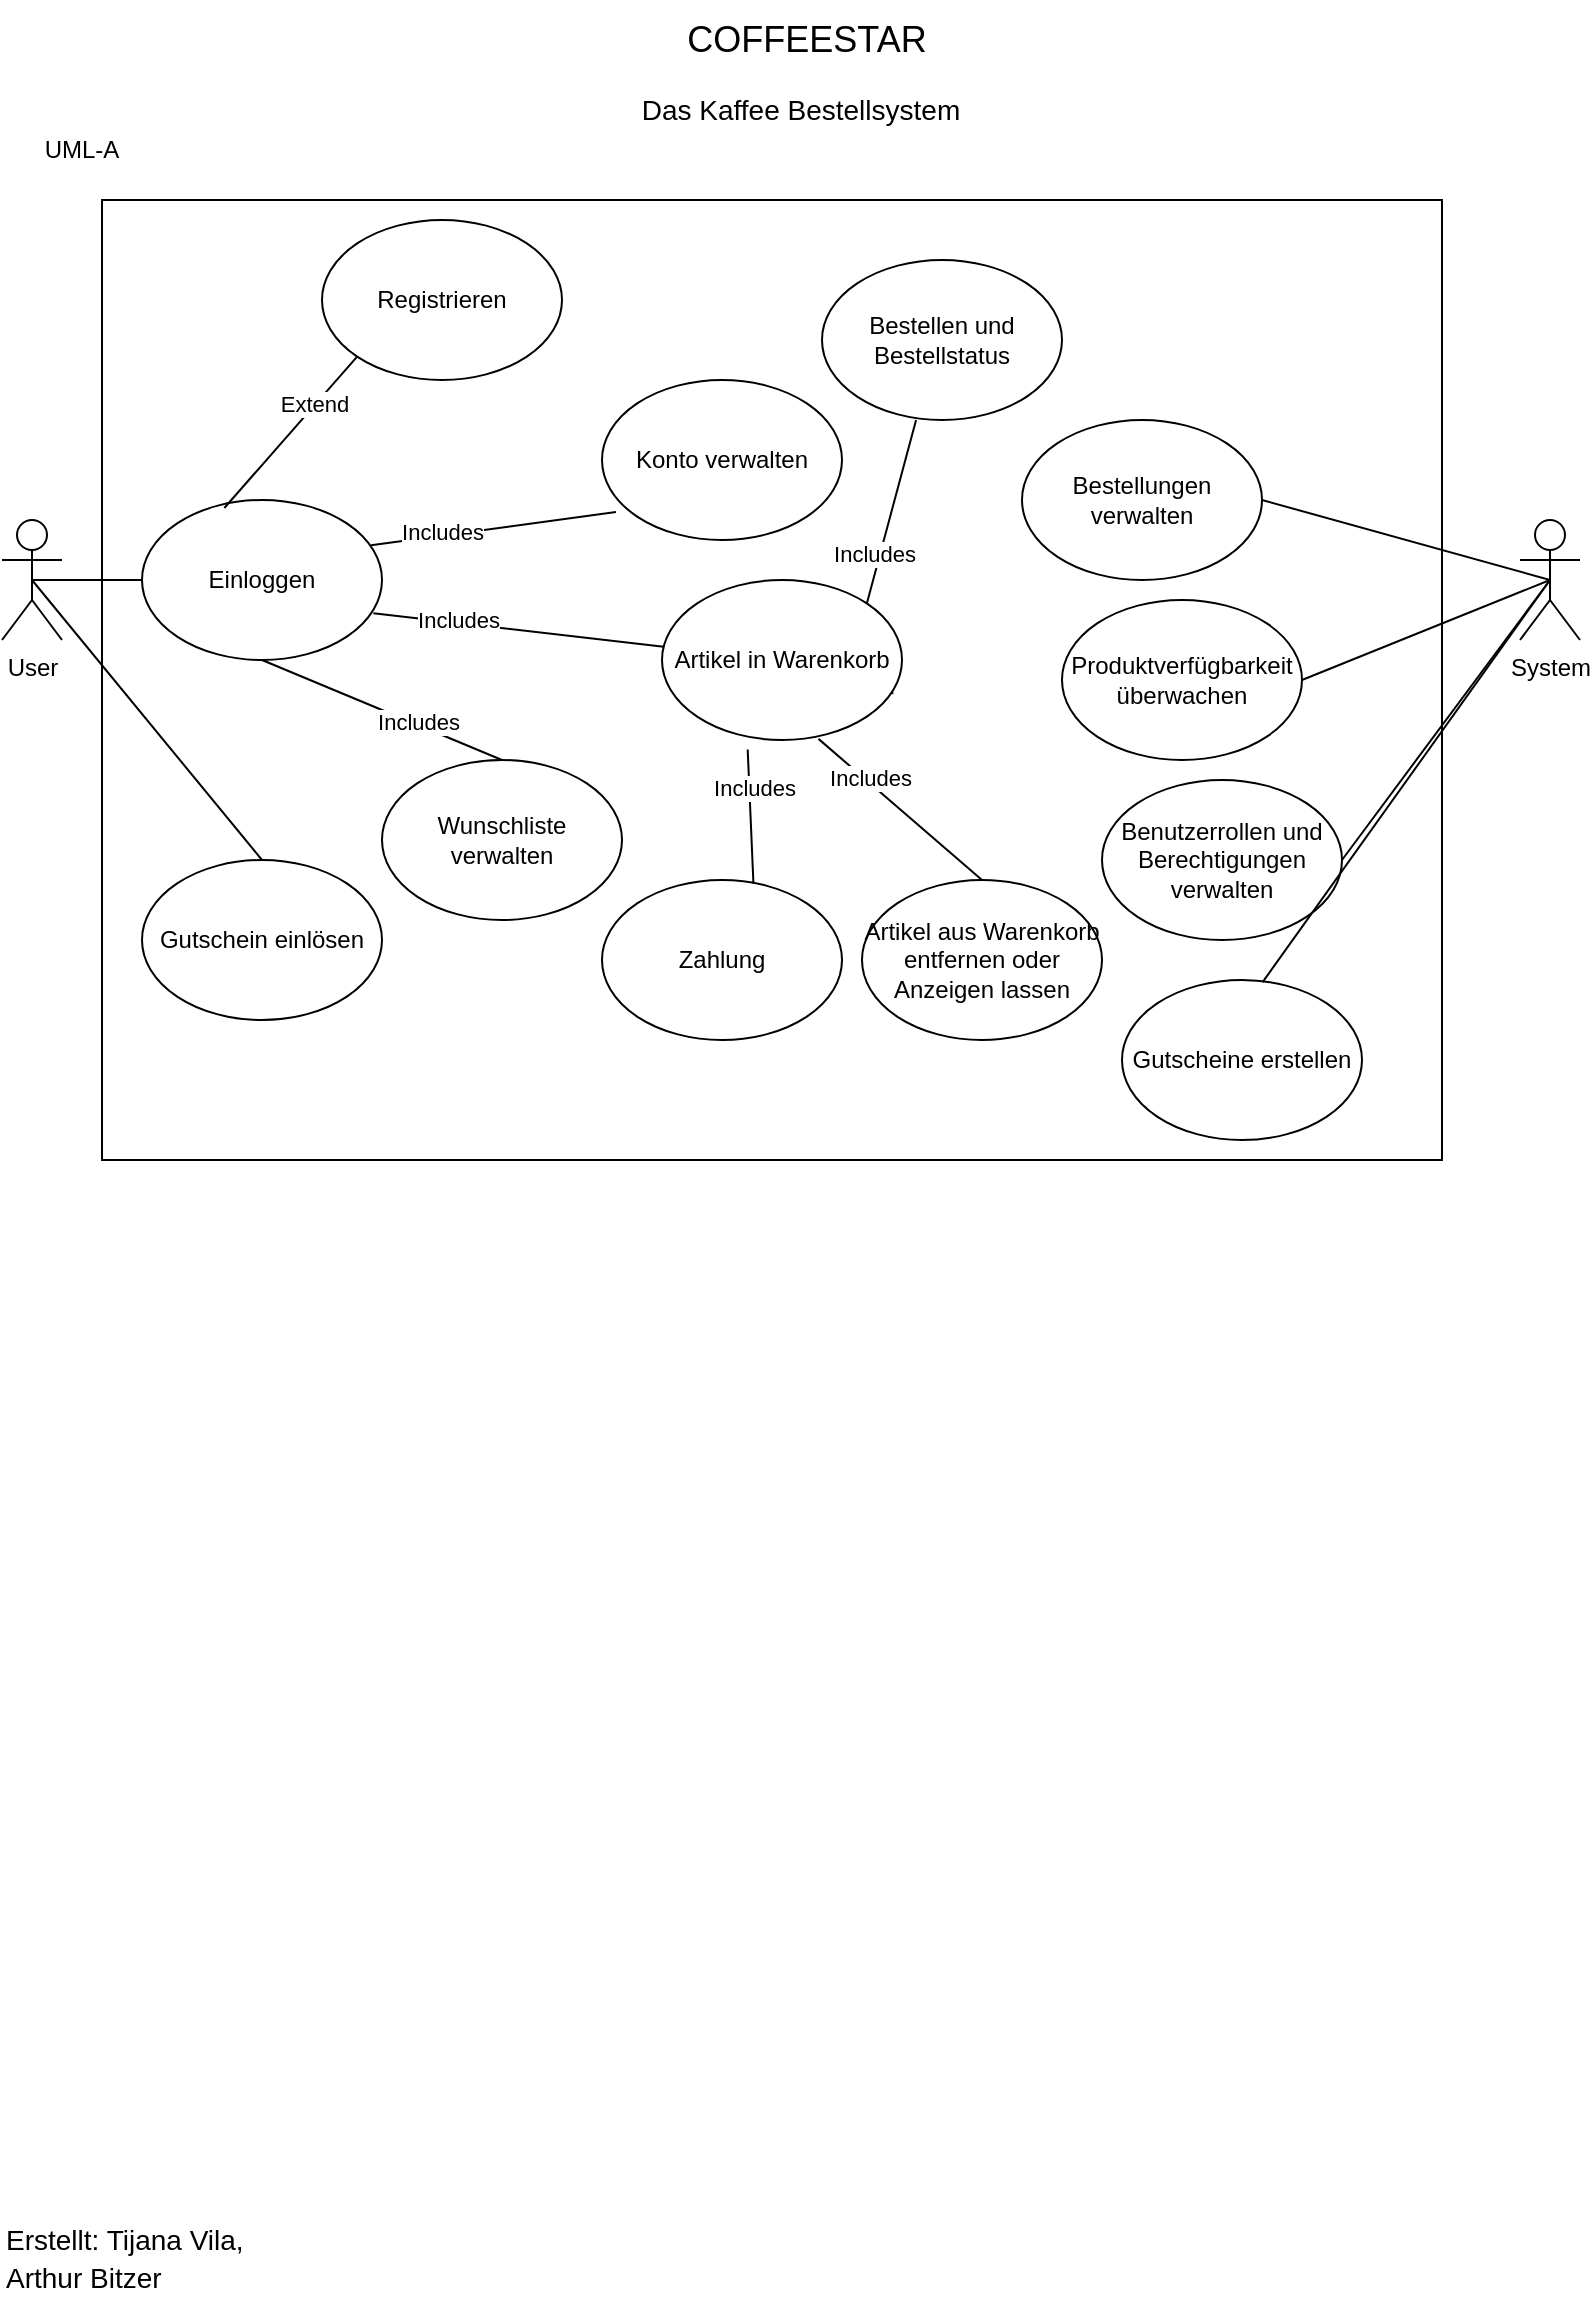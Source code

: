 <mxfile version="20.3.0" type="device"><diagram name="Seite-1" id="Pfz2-o1V6FcVZHX-TINe"><mxGraphModel dx="1570" dy="1221" grid="1" gridSize="10" guides="1" tooltips="1" connect="1" arrows="1" fold="1" page="1" pageScale="1" pageWidth="827" pageHeight="1169" math="0" shadow="0"><root><mxCell id="0"/><mxCell id="1" parent="0"/><mxCell id="J8yQ5oY-_x14wDKMXTq_-14" style="rounded=0;orthogonalLoop=1;jettySize=auto;html=1;exitX=0.5;exitY=0.5;exitDx=0;exitDy=0;exitPerimeter=0;entryX=0;entryY=0.5;entryDx=0;entryDy=0;endArrow=none;endFill=0;" parent="1" source="J8yQ5oY-_x14wDKMXTq_-2" target="J8yQ5oY-_x14wDKMXTq_-9" edge="1"><mxGeometry relative="1" as="geometry"/></mxCell><mxCell id="J8yQ5oY-_x14wDKMXTq_-2" value="User" style="shape=umlActor;verticalLabelPosition=bottom;verticalAlign=top;html=1;outlineConnect=0;" parent="1" vertex="1"><mxGeometry x="10" y="270" width="30" height="60" as="geometry"/></mxCell><mxCell id="J8yQ5oY-_x14wDKMXTq_-24" style="rounded=0;orthogonalLoop=1;jettySize=auto;html=1;exitX=0.5;exitY=0.5;exitDx=0;exitDy=0;exitPerimeter=0;entryX=1;entryY=0.5;entryDx=0;entryDy=0;endArrow=none;endFill=0;" parent="1" source="J8yQ5oY-_x14wDKMXTq_-4" target="lqVkLg3i9S7f1IRJJfRt-13" edge="1"><mxGeometry relative="1" as="geometry"/></mxCell><mxCell id="J8yQ5oY-_x14wDKMXTq_-4" value="System" style="shape=umlActor;verticalLabelPosition=bottom;verticalAlign=top;html=1;outlineConnect=0;" parent="1" vertex="1"><mxGeometry x="769" y="270" width="30" height="60" as="geometry"/></mxCell><mxCell id="J8yQ5oY-_x14wDKMXTq_-5" value="Registrieren" style="ellipse;whiteSpace=wrap;html=1;" parent="1" vertex="1"><mxGeometry x="170" y="120" width="120" height="80" as="geometry"/></mxCell><mxCell id="J8yQ5oY-_x14wDKMXTq_-9" value="Einloggen" style="ellipse;whiteSpace=wrap;html=1;" parent="1" vertex="1"><mxGeometry x="80" y="260" width="120" height="80" as="geometry"/></mxCell><mxCell id="ZBo6i-VFBFjkGNY5LsLU-1" value="&lt;p style=&quot;line-height: 130%; font-size: 14px;&quot;&gt;Erstellt: Tijana Vila, Arthur Bitzer&lt;br&gt;&lt;/p&gt;" style="text;html=1;align=left;verticalAlign=middle;whiteSpace=wrap;rounded=0;" parent="1" vertex="1"><mxGeometry x="10" y="1109" width="146" height="60" as="geometry"/></mxCell><mxCell id="ZBo6i-VFBFjkGNY5LsLU-2" value="&lt;font style=&quot;font-size: 18px;&quot;&gt;COFFEESTAR&lt;/font&gt;" style="text;html=1;align=center;verticalAlign=middle;whiteSpace=wrap;rounded=0;" parent="1" vertex="1"><mxGeometry x="260.25" y="10" width="305" height="40" as="geometry"/></mxCell><mxCell id="ZBo6i-VFBFjkGNY5LsLU-3" value="&lt;font style=&quot;font-size: 14px;&quot;&gt;Das Kaffee Bestellsystem&lt;/font&gt;" style="text;html=1;align=center;verticalAlign=middle;whiteSpace=wrap;rounded=0;" parent="1" vertex="1"><mxGeometry x="252.75" y="50" width="312.5" height="30" as="geometry"/></mxCell><mxCell id="tVfk0E93DWH9AhxwZt0S-1" value="UML-A" style="text;html=1;align=center;verticalAlign=middle;whiteSpace=wrap;rounded=0;" parent="1" vertex="1"><mxGeometry x="20" y="70" width="60" height="30" as="geometry"/></mxCell><mxCell id="J8yQ5oY-_x14wDKMXTq_-1" value="" style="rounded=0;whiteSpace=wrap;html=1;fillColor=none;" parent="1" vertex="1"><mxGeometry x="60" y="110" width="670" height="480" as="geometry"/></mxCell><mxCell id="lqVkLg3i9S7f1IRJJfRt-7" style="rounded=0;orthogonalLoop=1;jettySize=auto;html=1;exitX=0.5;exitY=0;exitDx=0;exitDy=0;entryX=0.5;entryY=1;entryDx=0;entryDy=0;endArrow=none;endFill=0;startArrow=none;" edge="1" parent="1" source="lqVkLg3i9S7f1IRJJfRt-17" target="J8yQ5oY-_x14wDKMXTq_-9"><mxGeometry relative="1" as="geometry"><mxPoint x="257.574" y="411.716" as="sourcePoint"/><mxPoint x="-69.996" y="396.716" as="targetPoint"/></mxGeometry></mxCell><mxCell id="lqVkLg3i9S7f1IRJJfRt-27" value="Includes" style="edgeLabel;html=1;align=center;verticalAlign=middle;resizable=0;points=[];" vertex="1" connectable="0" parent="lqVkLg3i9S7f1IRJJfRt-7"><mxGeometry x="-0.282" y="-1" relative="1" as="geometry"><mxPoint as="offset"/></mxGeometry></mxCell><mxCell id="lqVkLg3i9S7f1IRJJfRt-9" value="Artikel aus Warenkorb entfernen oder Anzeigen lassen" style="ellipse;whiteSpace=wrap;html=1;" vertex="1" parent="1"><mxGeometry x="440" y="450" width="120" height="80" as="geometry"/></mxCell><mxCell id="lqVkLg3i9S7f1IRJJfRt-10" value="Zahlung" style="ellipse;whiteSpace=wrap;html=1;" vertex="1" parent="1"><mxGeometry x="310" y="450" width="120" height="80" as="geometry"/></mxCell><mxCell id="lqVkLg3i9S7f1IRJJfRt-11" value="Gutschein einlösen" style="ellipse;whiteSpace=wrap;html=1;" vertex="1" parent="1"><mxGeometry x="80" y="440" width="120" height="80" as="geometry"/></mxCell><mxCell id="lqVkLg3i9S7f1IRJJfRt-12" value="Bestellen und Bestellstatus" style="ellipse;whiteSpace=wrap;html=1;" vertex="1" parent="1"><mxGeometry x="420" y="140" width="120" height="80" as="geometry"/></mxCell><mxCell id="lqVkLg3i9S7f1IRJJfRt-13" value="Benutzerrollen und Berechtigungen verwalten" style="ellipse;whiteSpace=wrap;html=1;" vertex="1" parent="1"><mxGeometry x="560" y="400" width="120" height="80" as="geometry"/></mxCell><mxCell id="lqVkLg3i9S7f1IRJJfRt-14" value="Bestellungen verwalten" style="ellipse;whiteSpace=wrap;html=1;" vertex="1" parent="1"><mxGeometry x="520" y="220" width="120" height="80" as="geometry"/></mxCell><mxCell id="lqVkLg3i9S7f1IRJJfRt-15" value="Produktverfügbarkeit überwachen" style="ellipse;whiteSpace=wrap;html=1;" vertex="1" parent="1"><mxGeometry x="540" y="310" width="120" height="80" as="geometry"/></mxCell><mxCell id="lqVkLg3i9S7f1IRJJfRt-16" value="Gutscheine erstellen" style="ellipse;whiteSpace=wrap;html=1;" vertex="1" parent="1"><mxGeometry x="570" y="500" width="120" height="80" as="geometry"/></mxCell><mxCell id="lqVkLg3i9S7f1IRJJfRt-17" value="Wunschliste verwalten" style="ellipse;whiteSpace=wrap;html=1;" vertex="1" parent="1"><mxGeometry x="200" y="390" width="120" height="80" as="geometry"/></mxCell><mxCell id="lqVkLg3i9S7f1IRJJfRt-18" style="rounded=0;orthogonalLoop=1;jettySize=auto;html=1;exitX=0.5;exitY=0.5;exitDx=0;exitDy=0;exitPerimeter=0;entryX=1;entryY=0.5;entryDx=0;entryDy=0;endArrow=none;endFill=0;" edge="1" parent="1" source="J8yQ5oY-_x14wDKMXTq_-4" target="lqVkLg3i9S7f1IRJJfRt-15"><mxGeometry relative="1" as="geometry"><mxPoint x="704" y="300" as="sourcePoint"/><mxPoint x="650.0" y="545" as="targetPoint"/></mxGeometry></mxCell><mxCell id="lqVkLg3i9S7f1IRJJfRt-19" style="rounded=0;orthogonalLoop=1;jettySize=auto;html=1;exitX=0.5;exitY=0.5;exitDx=0;exitDy=0;exitPerimeter=0;entryX=0.586;entryY=0.013;entryDx=0;entryDy=0;endArrow=none;endFill=0;entryPerimeter=0;" edge="1" parent="1" source="J8yQ5oY-_x14wDKMXTq_-4" target="lqVkLg3i9S7f1IRJJfRt-16"><mxGeometry relative="1" as="geometry"><mxPoint x="804" y="320" as="sourcePoint"/><mxPoint x="750.0" y="565" as="targetPoint"/></mxGeometry></mxCell><mxCell id="lqVkLg3i9S7f1IRJJfRt-20" style="rounded=0;orthogonalLoop=1;jettySize=auto;html=1;exitX=0.5;exitY=0.5;exitDx=0;exitDy=0;exitPerimeter=0;entryX=1;entryY=0.5;entryDx=0;entryDy=0;endArrow=none;endFill=0;" edge="1" parent="1" source="J8yQ5oY-_x14wDKMXTq_-4" target="lqVkLg3i9S7f1IRJJfRt-14"><mxGeometry relative="1" as="geometry"><mxPoint x="733" y="290" as="sourcePoint"/><mxPoint x="679.0" y="535" as="targetPoint"/></mxGeometry></mxCell><mxCell id="lqVkLg3i9S7f1IRJJfRt-23" style="rounded=0;orthogonalLoop=1;jettySize=auto;html=1;entryX=0.5;entryY=0;entryDx=0;entryDy=0;endArrow=none;endFill=0;exitX=0.5;exitY=0.5;exitDx=0;exitDy=0;exitPerimeter=0;" edge="1" parent="1" source="J8yQ5oY-_x14wDKMXTq_-2" target="lqVkLg3i9S7f1IRJJfRt-11"><mxGeometry relative="1" as="geometry"><mxPoint x="30" y="310" as="sourcePoint"/><mxPoint x="136.504" y="419.996" as="targetPoint"/></mxGeometry></mxCell><mxCell id="lqVkLg3i9S7f1IRJJfRt-24" value="Konto verwalten" style="ellipse;whiteSpace=wrap;html=1;" vertex="1" parent="1"><mxGeometry x="310" y="200" width="120" height="80" as="geometry"/></mxCell><mxCell id="lqVkLg3i9S7f1IRJJfRt-25" style="rounded=0;orthogonalLoop=1;jettySize=auto;html=1;exitX=0;exitY=1;exitDx=0;exitDy=0;entryX=0.343;entryY=0.05;entryDx=0;entryDy=0;endArrow=none;endFill=0;startArrow=none;entryPerimeter=0;" edge="1" parent="1" source="J8yQ5oY-_x14wDKMXTq_-5" target="J8yQ5oY-_x14wDKMXTq_-9"><mxGeometry relative="1" as="geometry"><mxPoint x="373.354" y="340.336" as="sourcePoint"/><mxPoint x="290.0" y="259.66" as="targetPoint"/></mxGeometry></mxCell><mxCell id="lqVkLg3i9S7f1IRJJfRt-41" value="Extend" style="edgeLabel;html=1;align=center;verticalAlign=middle;resizable=0;points=[];" vertex="1" connectable="0" parent="lqVkLg3i9S7f1IRJJfRt-25"><mxGeometry x="-0.377" y="-1" relative="1" as="geometry"><mxPoint as="offset"/></mxGeometry></mxCell><mxCell id="lqVkLg3i9S7f1IRJJfRt-30" value="" style="rounded=0;orthogonalLoop=1;jettySize=auto;html=1;exitX=0.652;exitY=0.993;exitDx=0;exitDy=0;endArrow=none;endFill=0;entryX=0.5;entryY=0;entryDx=0;entryDy=0;exitPerimeter=0;" edge="1" parent="1" source="lqVkLg3i9S7f1IRJJfRt-4" target="lqVkLg3i9S7f1IRJJfRt-9"><mxGeometry relative="1" as="geometry"><mxPoint x="364.62" y="390" as="sourcePoint"/><mxPoint x="479.996" y="410.076" as="targetPoint"/><Array as="points"/></mxGeometry></mxCell><mxCell id="lqVkLg3i9S7f1IRJJfRt-31" value="Includes" style="edgeLabel;html=1;align=center;verticalAlign=middle;resizable=0;points=[];" vertex="1" connectable="0" parent="lqVkLg3i9S7f1IRJJfRt-30"><mxGeometry x="-0.418" y="2" relative="1" as="geometry"><mxPoint as="offset"/></mxGeometry></mxCell><mxCell id="lqVkLg3i9S7f1IRJJfRt-34" value="" style="rounded=0;orthogonalLoop=1;jettySize=auto;html=1;exitX=0.964;exitY=0.708;exitDx=0;exitDy=0;endArrow=none;endFill=0;exitPerimeter=0;startArrow=none;" edge="1" parent="1" source="lqVkLg3i9S7f1IRJJfRt-4"><mxGeometry relative="1" as="geometry"><mxPoint x="256.5" y="320.0" as="sourcePoint"/><mxPoint x="371.935" y="339.923" as="targetPoint"/><Array as="points"/></mxGeometry></mxCell><mxCell id="lqVkLg3i9S7f1IRJJfRt-38" value="" style="rounded=0;orthogonalLoop=1;jettySize=auto;html=1;exitX=0.357;exitY=1.059;exitDx=0;exitDy=0;endArrow=none;endFill=0;entryX=0.631;entryY=0.023;entryDx=0;entryDy=0;exitPerimeter=0;entryPerimeter=0;" edge="1" parent="1" source="lqVkLg3i9S7f1IRJJfRt-4" target="lqVkLg3i9S7f1IRJJfRt-10"><mxGeometry relative="1" as="geometry"><mxPoint x="370.0" y="399.44" as="sourcePoint"/><mxPoint x="421.76" y="460.0" as="targetPoint"/><Array as="points"/></mxGeometry></mxCell><mxCell id="lqVkLg3i9S7f1IRJJfRt-39" value="Includes" style="edgeLabel;html=1;align=center;verticalAlign=middle;resizable=0;points=[];" vertex="1" connectable="0" parent="lqVkLg3i9S7f1IRJJfRt-38"><mxGeometry x="-0.418" y="2" relative="1" as="geometry"><mxPoint as="offset"/></mxGeometry></mxCell><mxCell id="lqVkLg3i9S7f1IRJJfRt-40" style="rounded=0;orthogonalLoop=1;jettySize=auto;html=1;endArrow=none;endFill=0;exitX=0.392;exitY=1;exitDx=0;exitDy=0;entryX=1;entryY=0;entryDx=0;entryDy=0;exitPerimeter=0;" edge="1" parent="1" source="lqVkLg3i9S7f1IRJJfRt-12" target="lqVkLg3i9S7f1IRJJfRt-4"><mxGeometry relative="1" as="geometry"><mxPoint x="35" y="310.0" as="sourcePoint"/><mxPoint x="270" y="540" as="targetPoint"/></mxGeometry></mxCell><mxCell id="lqVkLg3i9S7f1IRJJfRt-42" value="" style="rounded=0;orthogonalLoop=1;jettySize=auto;html=1;exitX=0.954;exitY=0.283;exitDx=0;exitDy=0;endArrow=none;endFill=0;exitPerimeter=0;entryX=0.058;entryY=0.825;entryDx=0;entryDy=0;entryPerimeter=0;" edge="1" parent="1" source="J8yQ5oY-_x14wDKMXTq_-9" target="lqVkLg3i9S7f1IRJJfRt-24"><mxGeometry relative="1" as="geometry"><mxPoint x="266.5" y="330.0" as="sourcePoint"/><mxPoint x="381.935" y="349.923" as="targetPoint"/><Array as="points"/></mxGeometry></mxCell><mxCell id="lqVkLg3i9S7f1IRJJfRt-43" value="Includes" style="edgeLabel;html=1;align=center;verticalAlign=middle;resizable=0;points=[];" vertex="1" connectable="0" parent="lqVkLg3i9S7f1IRJJfRt-42"><mxGeometry x="-0.418" y="2" relative="1" as="geometry"><mxPoint as="offset"/></mxGeometry></mxCell><mxCell id="lqVkLg3i9S7f1IRJJfRt-4" value="Artikel in Warenkorb" style="ellipse;whiteSpace=wrap;html=1;" vertex="1" parent="1"><mxGeometry x="340" y="300" width="120" height="80" as="geometry"/></mxCell><mxCell id="lqVkLg3i9S7f1IRJJfRt-44" value="" style="rounded=0;orthogonalLoop=1;jettySize=auto;html=1;exitX=0.964;exitY=0.708;exitDx=0;exitDy=0;endArrow=none;endFill=0;exitPerimeter=0;" edge="1" parent="1" source="J8yQ5oY-_x14wDKMXTq_-9" target="lqVkLg3i9S7f1IRJJfRt-4"><mxGeometry relative="1" as="geometry"><mxPoint x="195.68" y="316.64" as="sourcePoint"/><mxPoint x="371.935" y="339.923" as="targetPoint"/><Array as="points"/></mxGeometry></mxCell><mxCell id="lqVkLg3i9S7f1IRJJfRt-45" value="Includes" style="edgeLabel;html=1;align=center;verticalAlign=middle;resizable=0;points=[];" vertex="1" connectable="0" parent="lqVkLg3i9S7f1IRJJfRt-44"><mxGeometry x="-0.418" y="2" relative="1" as="geometry"><mxPoint as="offset"/></mxGeometry></mxCell><mxCell id="lqVkLg3i9S7f1IRJJfRt-46" value="Includes" style="edgeLabel;html=1;align=center;verticalAlign=middle;resizable=0;points=[];" vertex="1" connectable="0" parent="1"><mxGeometry x="430.002" y="380.003" as="geometry"><mxPoint x="16" y="-93" as="offset"/></mxGeometry></mxCell></root></mxGraphModel></diagram></mxfile>